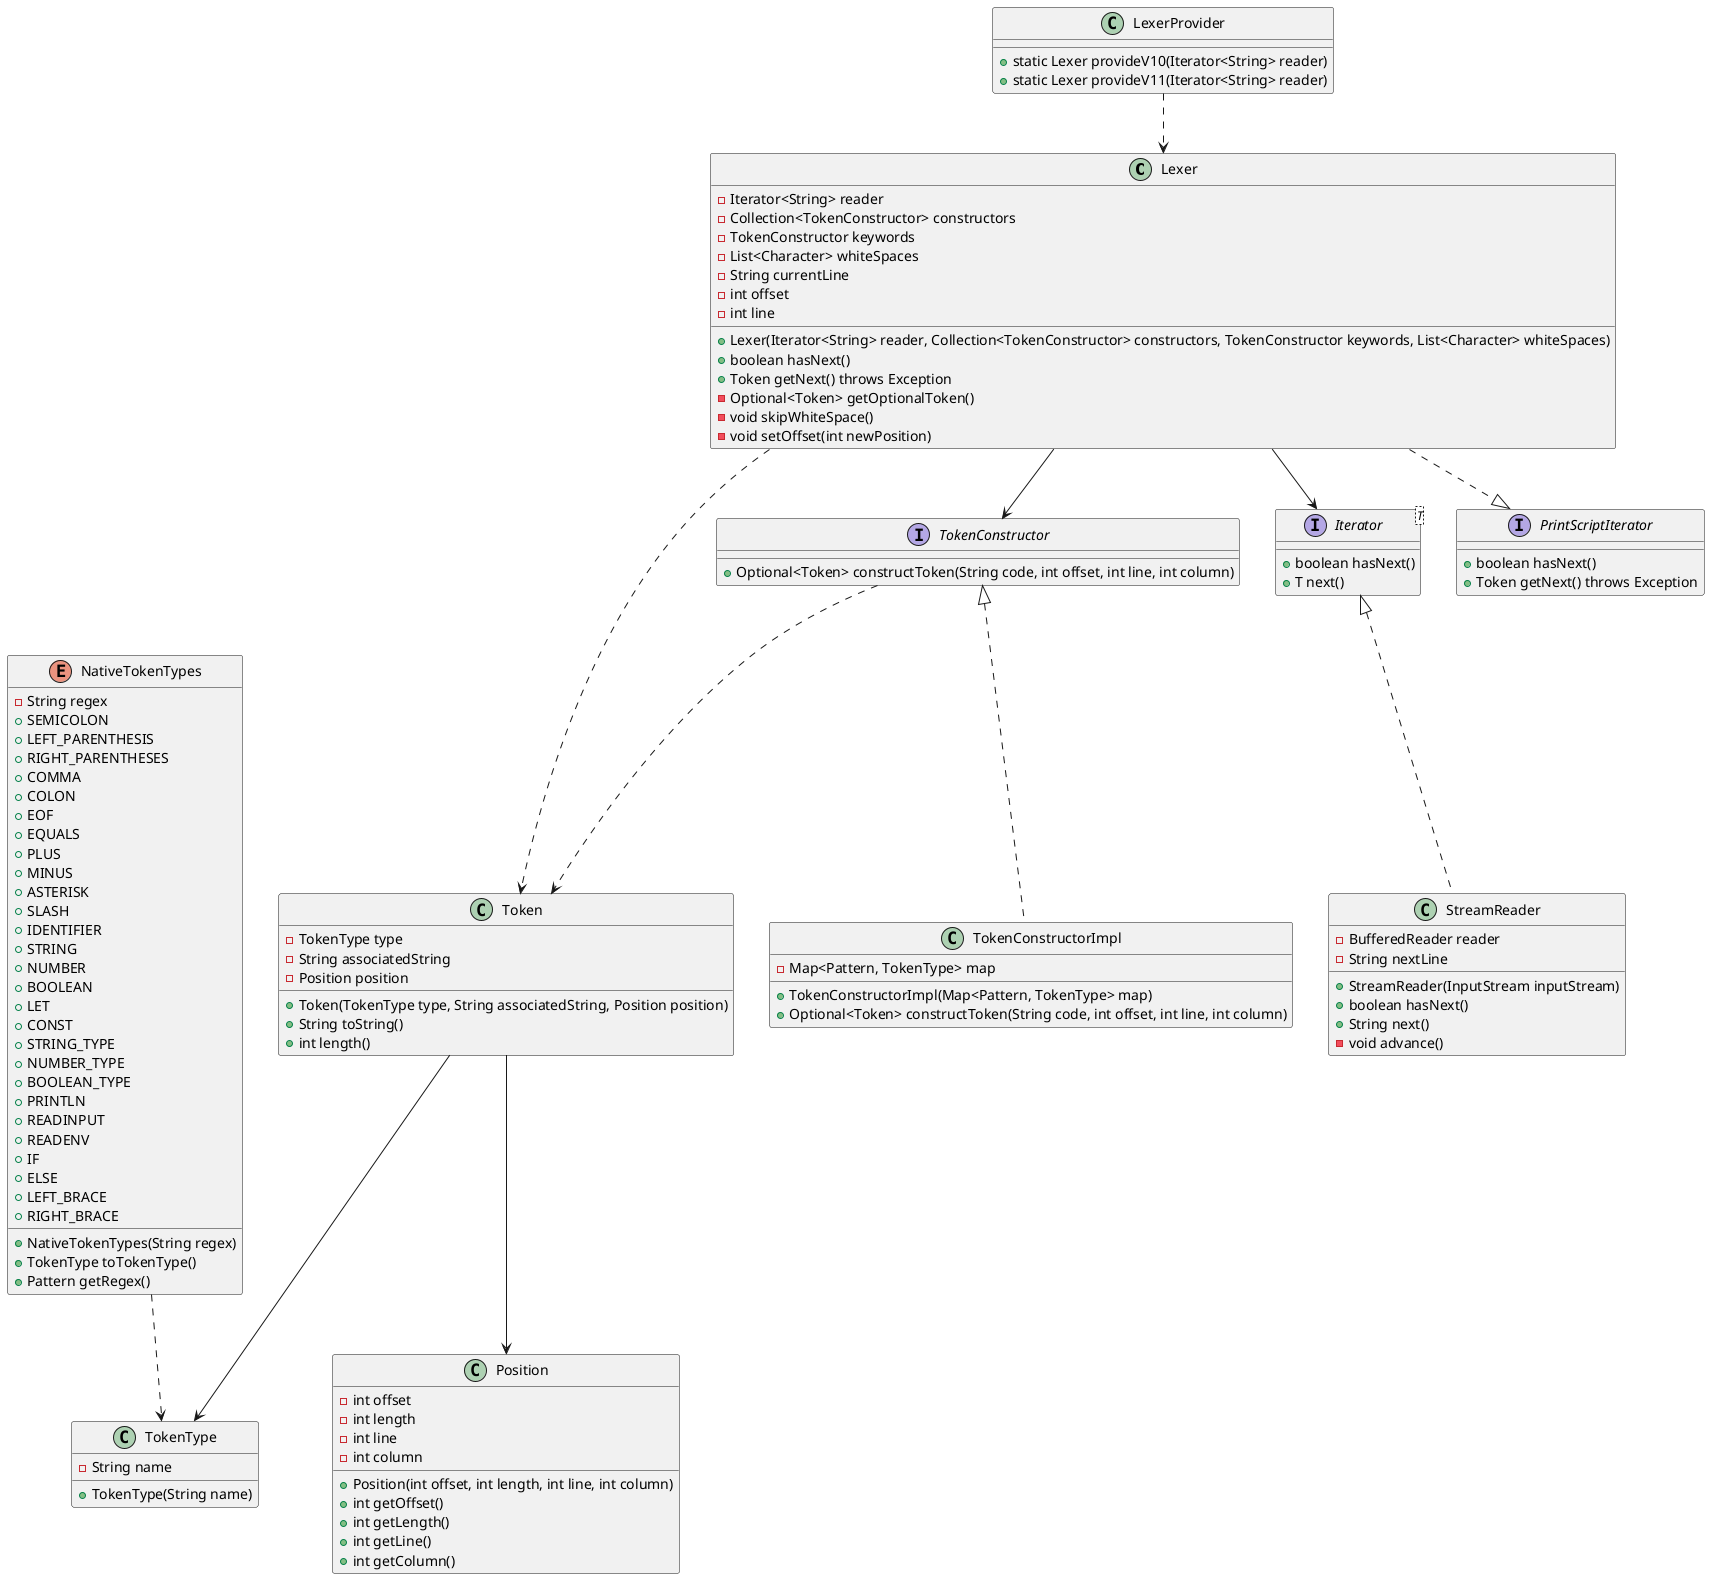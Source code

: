 @startuml

' Define classes
class Lexer {
    -Iterator<String> reader
    -Collection<TokenConstructor> constructors
    -TokenConstructor keywords
    -List<Character> whiteSpaces
    -String currentLine
    -int offset
    -int line
    +Lexer(Iterator<String> reader, Collection<TokenConstructor> constructors, TokenConstructor keywords, List<Character> whiteSpaces)
    +boolean hasNext()
    +Token getNext() throws Exception
    -Optional<Token> getOptionalToken()
    -void skipWhiteSpace()
    -void setOffset(int newPosition)
}

class Token {
    -TokenType type
    -String associatedString
    -Position position
    +Token(TokenType type, String associatedString, Position position)
    +String toString()
    +int length()
}

class TokenType {
    -String name
    +TokenType(String name)
}

class Position {
    -int offset
    -int length
    -int line
    -int column
    +Position(int offset, int length, int line, int column)
    +int getOffset()
    +int getLength()
    +int getLine()
    +int getColumn()
}

enum NativeTokenTypes {
    -String regex
    +SEMICOLON
    +LEFT_PARENTHESIS
    +RIGHT_PARENTHESES
    +COMMA
    +COLON
    +EOF
    +EQUALS
    +PLUS
    +MINUS
    +ASTERISK
    +SLASH
    +IDENTIFIER
    +STRING
    +NUMBER
    +BOOLEAN
    +LET
    +CONST
    +STRING_TYPE
    +NUMBER_TYPE
    +BOOLEAN_TYPE
    +PRINTLN
    +READINPUT
    +READENV
    +IF
    +ELSE
    +LEFT_BRACE
    +RIGHT_BRACE
    +NativeTokenTypes(String regex)
    +TokenType toTokenType()
    +Pattern getRegex()
}

interface TokenConstructor {
    +Optional<Token> constructToken(String code, int offset, int line, int column)
}

class TokenConstructorImpl implements TokenConstructor {
    -Map<Pattern, TokenType> map
    +TokenConstructorImpl(Map<Pattern, TokenType> map)
    +Optional<Token> constructToken(String code, int offset, int line, int column)
}

class StreamReader implements Iterator<String> {
    -BufferedReader reader
    -String nextLine
    +StreamReader(InputStream inputStream)
    +boolean hasNext()
    +String next()
    -void advance()
}

class LexerProvider {
    +static Lexer provideV10(Iterator<String> reader)
    +static Lexer provideV11(Iterator<String> reader)
}

interface PrintScriptIterator {
    +boolean hasNext()
    +Token getNext() throws Exception
}

interface Iterator<T> {
    +boolean hasNext()
    +T next()
}

' Define relationships
Lexer --> TokenConstructor
Lexer ..> Token
Token --> TokenType
Token --> Position
NativeTokenTypes ..> TokenType
TokenConstructor ..> Token
LexerProvider ..> Lexer
Lexer ..|> PrintScriptIterator
Lexer --> Iterator

@enduml